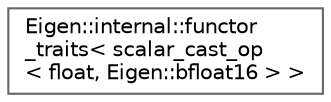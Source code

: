 digraph "Graphical Class Hierarchy"
{
 // LATEX_PDF_SIZE
  bgcolor="transparent";
  edge [fontname=Helvetica,fontsize=10,labelfontname=Helvetica,labelfontsize=10];
  node [fontname=Helvetica,fontsize=10,shape=box,height=0.2,width=0.4];
  rankdir="LR";
  Node0 [id="Node000000",label="Eigen::internal::functor\l_traits\< scalar_cast_op\l\< float, Eigen::bfloat16 \> \>",height=0.2,width=0.4,color="grey40", fillcolor="white", style="filled",URL="$structEigen_1_1internal_1_1functor__traits_3_01scalar__cast__op_3_01float_00_01Eigen_1_1bfloat16_01_4_01_4.html",tooltip=" "];
}
